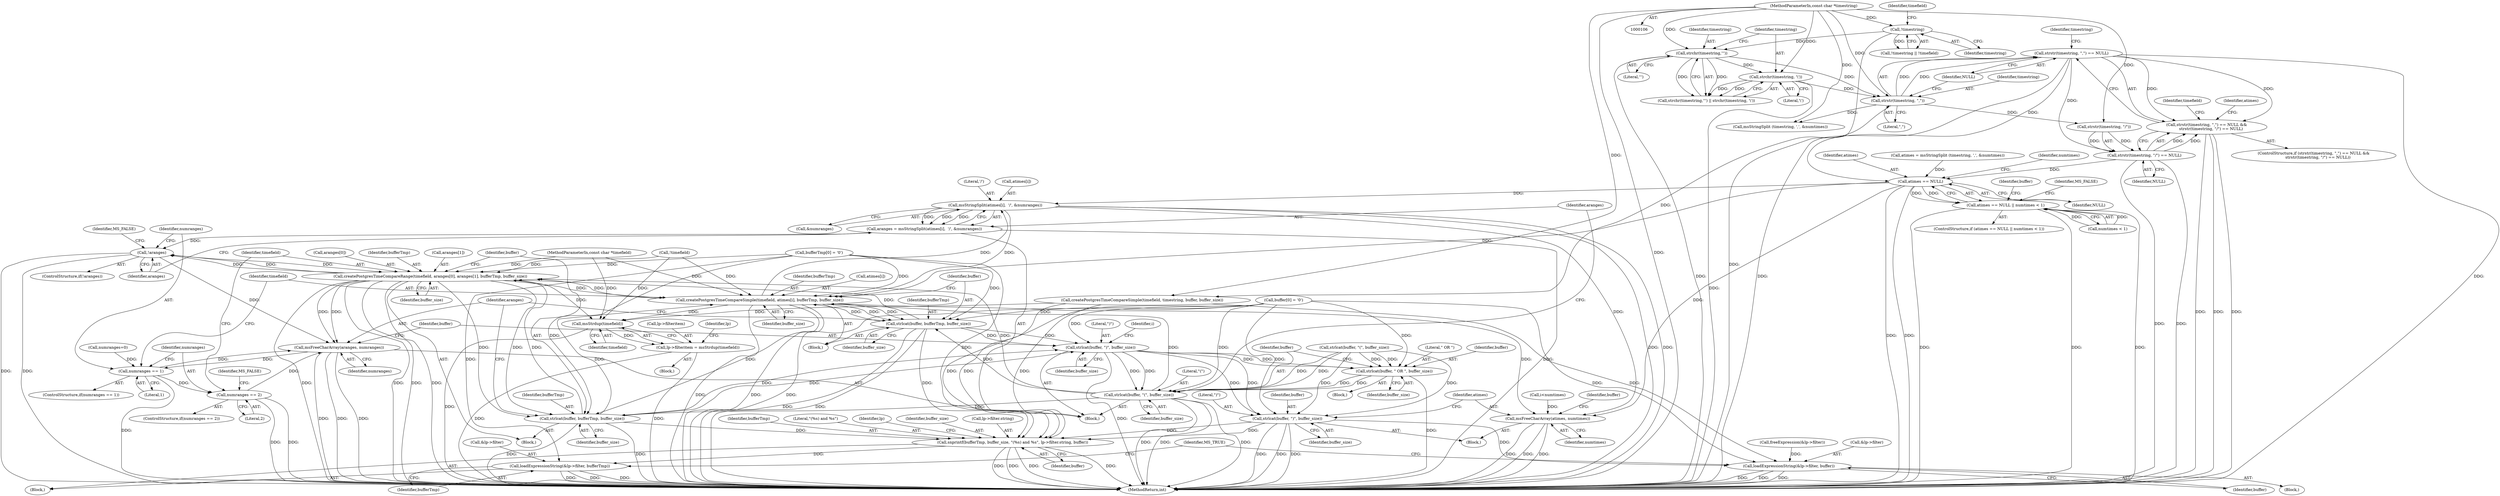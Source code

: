 digraph "0_mapserver_3a10f6b829297dae63492a8c63385044bc6953ed@API" {
"1000172" [label="(Call,strstr(timestring, \",\") == NULL)"];
"1000173" [label="(Call,strstr(timestring, \",\"))"];
"1000157" [label="(Call,strchr(timestring,'\''))"];
"1000149" [label="(Call,!timestring)"];
"1000108" [label="(MethodParameterIn,const char *timestring)"];
"1000160" [label="(Call,strchr(timestring, '\\'))"];
"1000171" [label="(Call,strstr(timestring, \",\") == NULL &&\n       strstr(timestring, \"/\") == NULL)"];
"1000177" [label="(Call,strstr(timestring, \"/\") == NULL)"];
"1000199" [label="(Call,atimes == NULL)"];
"1000198" [label="(Call,atimes == NULL || numtimes < 1)"];
"1000236" [label="(Call,msStringSplit(atimes[i],  '/', &numranges))"];
"1000234" [label="(Call,aranges = msStringSplit(atimes[i],  '/', &numranges))"];
"1000244" [label="(Call,!aranges)"];
"1000270" [label="(Call,createPostgresTimeCompareRange(timefield, aranges[0], aranges[1], bufferTmp, buffer_size))"];
"1000253" [label="(Call,createPostgresTimeCompareSimple(timefield, atimes[i], bufferTmp, buffer_size))"];
"1000260" [label="(Call,strlcat(buffer, bufferTmp, buffer_size))"];
"1000291" [label="(Call,strlcat(buffer, \")\", buffer_size))"];
"1000226" [label="(Call,strlcat(buffer, \" OR \", buffer_size))"];
"1000230" [label="(Call,strlcat(buffer, \"(\", buffer_size))"];
"1000280" [label="(Call,strlcat(buffer, bufferTmp, buffer_size))"];
"1000338" [label="(Call,snprintf(bufferTmp, buffer_size, \"(%s) and %s\", lp->filter.string, buffer))"];
"1000348" [label="(Call,loadExpressionString(&lp->filter, bufferTmp))"];
"1000295" [label="(Call,strlcat(buffer, \")\", buffer_size))"];
"1000361" [label="(Call,loadExpressionString(&lp->filter, buffer))"];
"1000299" [label="(Call,msFreeCharArray(atimes, numtimes))"];
"1000321" [label="(Call,msStrdup(timefield))"];
"1000317" [label="(Call,lp->filteritem = msStrdup(timefield))"];
"1000288" [label="(Call,msFreeCharArray(aranges, numranges))"];
"1000249" [label="(Call,numranges == 1)"];
"1000266" [label="(Call,numranges == 2)"];
"1000150" [label="(Identifier,timestring)"];
"1000175" [label="(Literal,\",\")"];
"1000161" [label="(Identifier,timestring)"];
"1000295" [label="(Call,strlcat(buffer, \")\", buffer_size))"];
"1000305" [label="(Identifier,buffer)"];
"1000362" [label="(Call,&lp->filter)"];
"1000159" [label="(Literal,'\'')"];
"1000191" [label="(Identifier,atimes)"];
"1000177" [label="(Call,strstr(timestring, \"/\") == NULL)"];
"1000235" [label="(Identifier,aranges)"];
"1000183" [label="(Call,createPostgresTimeCompareSimple(timefield, timestring, buffer, buffer_size))"];
"1000247" [label="(Identifier,MS_FALSE)"];
"1000254" [label="(Identifier,timefield)"];
"1000233" [label="(Identifier,buffer_size)"];
"1000253" [label="(Call,createPostgresTimeCompareSimple(timefield, atimes[i], bufferTmp, buffer_size))"];
"1000134" [label="(Call,buffer[0] = '\0')"];
"1000190" [label="(Call,atimes = msStringSplit (timestring, ',', &numtimes))"];
"1000368" [label="(Identifier,MS_TRUE)"];
"1000281" [label="(Identifier,buffer)"];
"1000203" [label="(Identifier,numtimes)"];
"1000197" [label="(ControlStructure,if (atimes == NULL || numtimes < 1))"];
"1000269" [label="(Block,)"];
"1000220" [label="(Block,)"];
"1000347" [label="(Identifier,buffer)"];
"1000361" [label="(Call,loadExpressionString(&lp->filter, buffer))"];
"1000279" [label="(Identifier,buffer_size)"];
"1000234" [label="(Call,aranges = msStringSplit(atimes[i],  '/', &numranges))"];
"1000288" [label="(Call,msFreeCharArray(aranges, numranges))"];
"1000294" [label="(Identifier,buffer_size)"];
"1000351" [label="(Identifier,lp)"];
"1000261" [label="(Identifier,buffer)"];
"1000151" [label="(Call,!timefield)"];
"1000326" [label="(Identifier,lp)"];
"1000296" [label="(Identifier,buffer)"];
"1000162" [label="(Literal,'\\')"];
"1000275" [label="(Call,aranges[1])"];
"1000208" [label="(Identifier,buffer)"];
"1000181" [label="(Identifier,NULL)"];
"1000270" [label="(Call,createPostgresTimeCompareRange(timefield, aranges[0], aranges[1], bufferTmp, buffer_size))"];
"1000298" [label="(Identifier,buffer_size)"];
"1000206" [label="(Identifier,MS_FALSE)"];
"1000300" [label="(Identifier,atimes)"];
"1000267" [label="(Identifier,numranges)"];
"1000280" [label="(Call,strlcat(buffer, bufferTmp, buffer_size))"];
"1000258" [label="(Identifier,bufferTmp)"];
"1000340" [label="(Identifier,buffer_size)"];
"1000317" [label="(Call,lp->filteritem = msStrdup(timefield))"];
"1000156" [label="(Call,strchr(timestring,'\'') || strchr(timestring, '\\'))"];
"1000198" [label="(Call,atimes == NULL || numtimes < 1)"];
"1000337" [label="(Block,)"];
"1000250" [label="(Identifier,numranges)"];
"1000265" [label="(ControlStructure,if(numranges == 2))"];
"1000232" [label="(Literal,\"(\")"];
"1000283" [label="(Identifier,buffer_size)"];
"1000148" [label="(Call,!timestring || !timefield)"];
"1000227" [label="(Identifier,buffer)"];
"1000172" [label="(Call,strstr(timestring, \",\") == NULL)"];
"1000109" [label="(MethodParameterIn,const char *timefield)"];
"1000236" [label="(Call,msStringSplit(atimes[i],  '/', &numranges))"];
"1000230" [label="(Call,strlcat(buffer, \"(\", buffer_size))"];
"1000263" [label="(Identifier,buffer_size)"];
"1000251" [label="(Literal,1)"];
"1000231" [label="(Identifier,buffer)"];
"1000342" [label="(Call,lp->filter.string)"];
"1000244" [label="(Call,!aranges)"];
"1000110" [label="(Block,)"];
"1000282" [label="(Identifier,bufferTmp)"];
"1000260" [label="(Call,strlcat(buffer, bufferTmp, buffer_size))"];
"1000248" [label="(ControlStructure,if(numranges == 1))"];
"1000271" [label="(Identifier,timefield)"];
"1000245" [label="(Identifier,aranges)"];
"1000292" [label="(Identifier,buffer)"];
"1000287" [label="(Identifier,MS_FALSE)"];
"1000125" [label="(Call,numranges=0)"];
"1000229" [label="(Identifier,buffer_size)"];
"1000349" [label="(Call,&lp->filter)"];
"1000189" [label="(Block,)"];
"1000173" [label="(Call,strstr(timestring, \",\"))"];
"1000301" [label="(Identifier,numtimes)"];
"1000192" [label="(Call,msStringSplit (timestring, ',', &numtimes))"];
"1000339" [label="(Identifier,bufferTmp)"];
"1000272" [label="(Call,aranges[0])"];
"1000199" [label="(Call,atimes == NULL)"];
"1000237" [label="(Call,atimes[i])"];
"1000158" [label="(Identifier,timestring)"];
"1000240" [label="(Literal,'/')"];
"1000293" [label="(Literal,\")\")"];
"1000202" [label="(Call,numtimes < 1)"];
"1000219" [label="(Identifier,i)"];
"1000338" [label="(Call,snprintf(bufferTmp, buffer_size, \"(%s) and %s\", lp->filter.string, buffer))"];
"1000201" [label="(Identifier,NULL)"];
"1000341" [label="(Literal,\"(%s) and %s\")"];
"1000356" [label="(Call,freeExpression(&lp->filter))"];
"1000322" [label="(Identifier,timefield)"];
"1000226" [label="(Call,strlcat(buffer, \" OR \", buffer_size))"];
"1000321" [label="(Call,msStrdup(timefield))"];
"1000249" [label="(Call,numranges == 1)"];
"1000266" [label="(Call,numranges == 2)"];
"1000289" [label="(Identifier,aranges)"];
"1000184" [label="(Identifier,timefield)"];
"1000176" [label="(Identifier,NULL)"];
"1000353" [label="(Identifier,bufferTmp)"];
"1000160" [label="(Call,strchr(timestring, '\\'))"];
"1000318" [label="(Call,lp->filteritem)"];
"1000139" [label="(Call,bufferTmp[0] = '\0')"];
"1000278" [label="(Identifier,bufferTmp)"];
"1000241" [label="(Call,&numranges)"];
"1000228" [label="(Literal,\" OR \")"];
"1000174" [label="(Identifier,timestring)"];
"1000215" [label="(Call,i<numtimes)"];
"1000355" [label="(Block,)"];
"1000243" [label="(ControlStructure,if(!aranges))"];
"1000171" [label="(Call,strstr(timestring, \",\") == NULL &&\n       strstr(timestring, \"/\") == NULL)"];
"1000369" [label="(MethodReturn,int)"];
"1000157" [label="(Call,strchr(timestring,'\''))"];
"1000200" [label="(Identifier,atimes)"];
"1000225" [label="(Block,)"];
"1000207" [label="(Call,strlcat(buffer, \"(\", buffer_size))"];
"1000179" [label="(Identifier,timestring)"];
"1000262" [label="(Identifier,bufferTmp)"];
"1000299" [label="(Call,msFreeCharArray(atimes, numtimes))"];
"1000152" [label="(Identifier,timefield)"];
"1000297" [label="(Literal,\")\")"];
"1000170" [label="(ControlStructure,if (strstr(timestring, \",\") == NULL &&\n       strstr(timestring, \"/\") == NULL))"];
"1000178" [label="(Call,strstr(timestring, \"/\"))"];
"1000108" [label="(MethodParameterIn,const char *timestring)"];
"1000149" [label="(Call,!timestring)"];
"1000291" [label="(Call,strlcat(buffer, \")\", buffer_size))"];
"1000348" [label="(Call,loadExpressionString(&lp->filter, bufferTmp))"];
"1000290" [label="(Identifier,numranges)"];
"1000259" [label="(Identifier,buffer_size)"];
"1000268" [label="(Literal,2)"];
"1000252" [label="(Block,)"];
"1000366" [label="(Identifier,buffer)"];
"1000255" [label="(Call,atimes[i])"];
"1000172" -> "1000171"  [label="AST: "];
"1000172" -> "1000176"  [label="CFG: "];
"1000173" -> "1000172"  [label="AST: "];
"1000176" -> "1000172"  [label="AST: "];
"1000179" -> "1000172"  [label="CFG: "];
"1000171" -> "1000172"  [label="CFG: "];
"1000172" -> "1000369"  [label="DDG: "];
"1000172" -> "1000369"  [label="DDG: "];
"1000172" -> "1000171"  [label="DDG: "];
"1000172" -> "1000171"  [label="DDG: "];
"1000173" -> "1000172"  [label="DDG: "];
"1000173" -> "1000172"  [label="DDG: "];
"1000172" -> "1000177"  [label="DDG: "];
"1000172" -> "1000199"  [label="DDG: "];
"1000173" -> "1000175"  [label="CFG: "];
"1000174" -> "1000173"  [label="AST: "];
"1000175" -> "1000173"  [label="AST: "];
"1000176" -> "1000173"  [label="CFG: "];
"1000157" -> "1000173"  [label="DDG: "];
"1000160" -> "1000173"  [label="DDG: "];
"1000108" -> "1000173"  [label="DDG: "];
"1000173" -> "1000178"  [label="DDG: "];
"1000173" -> "1000183"  [label="DDG: "];
"1000173" -> "1000192"  [label="DDG: "];
"1000157" -> "1000156"  [label="AST: "];
"1000157" -> "1000159"  [label="CFG: "];
"1000158" -> "1000157"  [label="AST: "];
"1000159" -> "1000157"  [label="AST: "];
"1000161" -> "1000157"  [label="CFG: "];
"1000156" -> "1000157"  [label="CFG: "];
"1000157" -> "1000369"  [label="DDG: "];
"1000157" -> "1000156"  [label="DDG: "];
"1000157" -> "1000156"  [label="DDG: "];
"1000149" -> "1000157"  [label="DDG: "];
"1000108" -> "1000157"  [label="DDG: "];
"1000157" -> "1000160"  [label="DDG: "];
"1000149" -> "1000148"  [label="AST: "];
"1000149" -> "1000150"  [label="CFG: "];
"1000150" -> "1000149"  [label="AST: "];
"1000152" -> "1000149"  [label="CFG: "];
"1000148" -> "1000149"  [label="CFG: "];
"1000149" -> "1000369"  [label="DDG: "];
"1000149" -> "1000148"  [label="DDG: "];
"1000108" -> "1000149"  [label="DDG: "];
"1000108" -> "1000106"  [label="AST: "];
"1000108" -> "1000369"  [label="DDG: "];
"1000108" -> "1000160"  [label="DDG: "];
"1000108" -> "1000178"  [label="DDG: "];
"1000108" -> "1000183"  [label="DDG: "];
"1000108" -> "1000192"  [label="DDG: "];
"1000160" -> "1000156"  [label="AST: "];
"1000160" -> "1000162"  [label="CFG: "];
"1000161" -> "1000160"  [label="AST: "];
"1000162" -> "1000160"  [label="AST: "];
"1000156" -> "1000160"  [label="CFG: "];
"1000160" -> "1000369"  [label="DDG: "];
"1000160" -> "1000156"  [label="DDG: "];
"1000160" -> "1000156"  [label="DDG: "];
"1000171" -> "1000170"  [label="AST: "];
"1000171" -> "1000177"  [label="CFG: "];
"1000177" -> "1000171"  [label="AST: "];
"1000184" -> "1000171"  [label="CFG: "];
"1000191" -> "1000171"  [label="CFG: "];
"1000171" -> "1000369"  [label="DDG: "];
"1000171" -> "1000369"  [label="DDG: "];
"1000171" -> "1000369"  [label="DDG: "];
"1000177" -> "1000171"  [label="DDG: "];
"1000177" -> "1000171"  [label="DDG: "];
"1000177" -> "1000181"  [label="CFG: "];
"1000178" -> "1000177"  [label="AST: "];
"1000181" -> "1000177"  [label="AST: "];
"1000177" -> "1000369"  [label="DDG: "];
"1000177" -> "1000369"  [label="DDG: "];
"1000178" -> "1000177"  [label="DDG: "];
"1000178" -> "1000177"  [label="DDG: "];
"1000177" -> "1000199"  [label="DDG: "];
"1000199" -> "1000198"  [label="AST: "];
"1000199" -> "1000201"  [label="CFG: "];
"1000200" -> "1000199"  [label="AST: "];
"1000201" -> "1000199"  [label="AST: "];
"1000203" -> "1000199"  [label="CFG: "];
"1000198" -> "1000199"  [label="CFG: "];
"1000199" -> "1000369"  [label="DDG: "];
"1000199" -> "1000369"  [label="DDG: "];
"1000199" -> "1000198"  [label="DDG: "];
"1000199" -> "1000198"  [label="DDG: "];
"1000190" -> "1000199"  [label="DDG: "];
"1000199" -> "1000236"  [label="DDG: "];
"1000199" -> "1000253"  [label="DDG: "];
"1000199" -> "1000299"  [label="DDG: "];
"1000198" -> "1000197"  [label="AST: "];
"1000198" -> "1000202"  [label="CFG: "];
"1000202" -> "1000198"  [label="AST: "];
"1000206" -> "1000198"  [label="CFG: "];
"1000208" -> "1000198"  [label="CFG: "];
"1000198" -> "1000369"  [label="DDG: "];
"1000198" -> "1000369"  [label="DDG: "];
"1000198" -> "1000369"  [label="DDG: "];
"1000202" -> "1000198"  [label="DDG: "];
"1000202" -> "1000198"  [label="DDG: "];
"1000236" -> "1000234"  [label="AST: "];
"1000236" -> "1000241"  [label="CFG: "];
"1000237" -> "1000236"  [label="AST: "];
"1000240" -> "1000236"  [label="AST: "];
"1000241" -> "1000236"  [label="AST: "];
"1000234" -> "1000236"  [label="CFG: "];
"1000236" -> "1000369"  [label="DDG: "];
"1000236" -> "1000369"  [label="DDG: "];
"1000236" -> "1000234"  [label="DDG: "];
"1000236" -> "1000234"  [label="DDG: "];
"1000236" -> "1000234"  [label="DDG: "];
"1000253" -> "1000236"  [label="DDG: "];
"1000236" -> "1000253"  [label="DDG: "];
"1000236" -> "1000299"  [label="DDG: "];
"1000234" -> "1000220"  [label="AST: "];
"1000235" -> "1000234"  [label="AST: "];
"1000245" -> "1000234"  [label="CFG: "];
"1000234" -> "1000369"  [label="DDG: "];
"1000234" -> "1000244"  [label="DDG: "];
"1000244" -> "1000243"  [label="AST: "];
"1000244" -> "1000245"  [label="CFG: "];
"1000245" -> "1000244"  [label="AST: "];
"1000247" -> "1000244"  [label="CFG: "];
"1000250" -> "1000244"  [label="CFG: "];
"1000244" -> "1000369"  [label="DDG: "];
"1000244" -> "1000369"  [label="DDG: "];
"1000270" -> "1000244"  [label="DDG: "];
"1000270" -> "1000244"  [label="DDG: "];
"1000244" -> "1000270"  [label="DDG: "];
"1000244" -> "1000288"  [label="DDG: "];
"1000270" -> "1000269"  [label="AST: "];
"1000270" -> "1000279"  [label="CFG: "];
"1000271" -> "1000270"  [label="AST: "];
"1000272" -> "1000270"  [label="AST: "];
"1000275" -> "1000270"  [label="AST: "];
"1000278" -> "1000270"  [label="AST: "];
"1000279" -> "1000270"  [label="AST: "];
"1000281" -> "1000270"  [label="CFG: "];
"1000270" -> "1000369"  [label="DDG: "];
"1000270" -> "1000369"  [label="DDG: "];
"1000270" -> "1000369"  [label="DDG: "];
"1000270" -> "1000369"  [label="DDG: "];
"1000270" -> "1000253"  [label="DDG: "];
"1000253" -> "1000270"  [label="DDG: "];
"1000151" -> "1000270"  [label="DDG: "];
"1000109" -> "1000270"  [label="DDG: "];
"1000280" -> "1000270"  [label="DDG: "];
"1000139" -> "1000270"  [label="DDG: "];
"1000260" -> "1000270"  [label="DDG: "];
"1000230" -> "1000270"  [label="DDG: "];
"1000270" -> "1000280"  [label="DDG: "];
"1000270" -> "1000280"  [label="DDG: "];
"1000270" -> "1000288"  [label="DDG: "];
"1000270" -> "1000288"  [label="DDG: "];
"1000270" -> "1000321"  [label="DDG: "];
"1000253" -> "1000252"  [label="AST: "];
"1000253" -> "1000259"  [label="CFG: "];
"1000254" -> "1000253"  [label="AST: "];
"1000255" -> "1000253"  [label="AST: "];
"1000258" -> "1000253"  [label="AST: "];
"1000259" -> "1000253"  [label="AST: "];
"1000261" -> "1000253"  [label="CFG: "];
"1000253" -> "1000369"  [label="DDG: "];
"1000253" -> "1000369"  [label="DDG: "];
"1000253" -> "1000369"  [label="DDG: "];
"1000151" -> "1000253"  [label="DDG: "];
"1000109" -> "1000253"  [label="DDG: "];
"1000280" -> "1000253"  [label="DDG: "];
"1000139" -> "1000253"  [label="DDG: "];
"1000260" -> "1000253"  [label="DDG: "];
"1000230" -> "1000253"  [label="DDG: "];
"1000253" -> "1000260"  [label="DDG: "];
"1000253" -> "1000260"  [label="DDG: "];
"1000253" -> "1000299"  [label="DDG: "];
"1000253" -> "1000321"  [label="DDG: "];
"1000260" -> "1000252"  [label="AST: "];
"1000260" -> "1000263"  [label="CFG: "];
"1000261" -> "1000260"  [label="AST: "];
"1000262" -> "1000260"  [label="AST: "];
"1000263" -> "1000260"  [label="AST: "];
"1000289" -> "1000260"  [label="CFG: "];
"1000260" -> "1000369"  [label="DDG: "];
"1000260" -> "1000369"  [label="DDG: "];
"1000230" -> "1000260"  [label="DDG: "];
"1000134" -> "1000260"  [label="DDG: "];
"1000139" -> "1000260"  [label="DDG: "];
"1000260" -> "1000291"  [label="DDG: "];
"1000260" -> "1000291"  [label="DDG: "];
"1000260" -> "1000338"  [label="DDG: "];
"1000291" -> "1000220"  [label="AST: "];
"1000291" -> "1000294"  [label="CFG: "];
"1000292" -> "1000291"  [label="AST: "];
"1000293" -> "1000291"  [label="AST: "];
"1000294" -> "1000291"  [label="AST: "];
"1000219" -> "1000291"  [label="CFG: "];
"1000291" -> "1000369"  [label="DDG: "];
"1000291" -> "1000226"  [label="DDG: "];
"1000291" -> "1000226"  [label="DDG: "];
"1000291" -> "1000230"  [label="DDG: "];
"1000291" -> "1000230"  [label="DDG: "];
"1000134" -> "1000291"  [label="DDG: "];
"1000280" -> "1000291"  [label="DDG: "];
"1000280" -> "1000291"  [label="DDG: "];
"1000291" -> "1000295"  [label="DDG: "];
"1000291" -> "1000295"  [label="DDG: "];
"1000226" -> "1000225"  [label="AST: "];
"1000226" -> "1000229"  [label="CFG: "];
"1000227" -> "1000226"  [label="AST: "];
"1000228" -> "1000226"  [label="AST: "];
"1000229" -> "1000226"  [label="AST: "];
"1000231" -> "1000226"  [label="CFG: "];
"1000226" -> "1000369"  [label="DDG: "];
"1000207" -> "1000226"  [label="DDG: "];
"1000207" -> "1000226"  [label="DDG: "];
"1000134" -> "1000226"  [label="DDG: "];
"1000226" -> "1000230"  [label="DDG: "];
"1000226" -> "1000230"  [label="DDG: "];
"1000230" -> "1000220"  [label="AST: "];
"1000230" -> "1000233"  [label="CFG: "];
"1000231" -> "1000230"  [label="AST: "];
"1000232" -> "1000230"  [label="AST: "];
"1000233" -> "1000230"  [label="AST: "];
"1000235" -> "1000230"  [label="CFG: "];
"1000230" -> "1000369"  [label="DDG: "];
"1000230" -> "1000369"  [label="DDG: "];
"1000230" -> "1000369"  [label="DDG: "];
"1000207" -> "1000230"  [label="DDG: "];
"1000207" -> "1000230"  [label="DDG: "];
"1000134" -> "1000230"  [label="DDG: "];
"1000230" -> "1000280"  [label="DDG: "];
"1000280" -> "1000269"  [label="AST: "];
"1000280" -> "1000283"  [label="CFG: "];
"1000281" -> "1000280"  [label="AST: "];
"1000282" -> "1000280"  [label="AST: "];
"1000283" -> "1000280"  [label="AST: "];
"1000289" -> "1000280"  [label="CFG: "];
"1000280" -> "1000369"  [label="DDG: "];
"1000280" -> "1000369"  [label="DDG: "];
"1000134" -> "1000280"  [label="DDG: "];
"1000139" -> "1000280"  [label="DDG: "];
"1000280" -> "1000338"  [label="DDG: "];
"1000338" -> "1000337"  [label="AST: "];
"1000338" -> "1000347"  [label="CFG: "];
"1000339" -> "1000338"  [label="AST: "];
"1000340" -> "1000338"  [label="AST: "];
"1000341" -> "1000338"  [label="AST: "];
"1000342" -> "1000338"  [label="AST: "];
"1000347" -> "1000338"  [label="AST: "];
"1000351" -> "1000338"  [label="CFG: "];
"1000338" -> "1000369"  [label="DDG: "];
"1000338" -> "1000369"  [label="DDG: "];
"1000338" -> "1000369"  [label="DDG: "];
"1000338" -> "1000369"  [label="DDG: "];
"1000139" -> "1000338"  [label="DDG: "];
"1000295" -> "1000338"  [label="DDG: "];
"1000295" -> "1000338"  [label="DDG: "];
"1000183" -> "1000338"  [label="DDG: "];
"1000183" -> "1000338"  [label="DDG: "];
"1000134" -> "1000338"  [label="DDG: "];
"1000338" -> "1000348"  [label="DDG: "];
"1000348" -> "1000337"  [label="AST: "];
"1000348" -> "1000353"  [label="CFG: "];
"1000349" -> "1000348"  [label="AST: "];
"1000353" -> "1000348"  [label="AST: "];
"1000368" -> "1000348"  [label="CFG: "];
"1000348" -> "1000369"  [label="DDG: "];
"1000348" -> "1000369"  [label="DDG: "];
"1000348" -> "1000369"  [label="DDG: "];
"1000139" -> "1000348"  [label="DDG: "];
"1000295" -> "1000189"  [label="AST: "];
"1000295" -> "1000298"  [label="CFG: "];
"1000296" -> "1000295"  [label="AST: "];
"1000297" -> "1000295"  [label="AST: "];
"1000298" -> "1000295"  [label="AST: "];
"1000300" -> "1000295"  [label="CFG: "];
"1000295" -> "1000369"  [label="DDG: "];
"1000295" -> "1000369"  [label="DDG: "];
"1000295" -> "1000369"  [label="DDG: "];
"1000207" -> "1000295"  [label="DDG: "];
"1000207" -> "1000295"  [label="DDG: "];
"1000134" -> "1000295"  [label="DDG: "];
"1000295" -> "1000361"  [label="DDG: "];
"1000361" -> "1000355"  [label="AST: "];
"1000361" -> "1000366"  [label="CFG: "];
"1000362" -> "1000361"  [label="AST: "];
"1000366" -> "1000361"  [label="AST: "];
"1000368" -> "1000361"  [label="CFG: "];
"1000361" -> "1000369"  [label="DDG: "];
"1000361" -> "1000369"  [label="DDG: "];
"1000361" -> "1000369"  [label="DDG: "];
"1000356" -> "1000361"  [label="DDG: "];
"1000183" -> "1000361"  [label="DDG: "];
"1000134" -> "1000361"  [label="DDG: "];
"1000299" -> "1000189"  [label="AST: "];
"1000299" -> "1000301"  [label="CFG: "];
"1000300" -> "1000299"  [label="AST: "];
"1000301" -> "1000299"  [label="AST: "];
"1000305" -> "1000299"  [label="CFG: "];
"1000299" -> "1000369"  [label="DDG: "];
"1000299" -> "1000369"  [label="DDG: "];
"1000299" -> "1000369"  [label="DDG: "];
"1000215" -> "1000299"  [label="DDG: "];
"1000321" -> "1000317"  [label="AST: "];
"1000321" -> "1000322"  [label="CFG: "];
"1000322" -> "1000321"  [label="AST: "];
"1000317" -> "1000321"  [label="CFG: "];
"1000321" -> "1000369"  [label="DDG: "];
"1000321" -> "1000317"  [label="DDG: "];
"1000183" -> "1000321"  [label="DDG: "];
"1000151" -> "1000321"  [label="DDG: "];
"1000109" -> "1000321"  [label="DDG: "];
"1000317" -> "1000110"  [label="AST: "];
"1000318" -> "1000317"  [label="AST: "];
"1000326" -> "1000317"  [label="CFG: "];
"1000317" -> "1000369"  [label="DDG: "];
"1000317" -> "1000369"  [label="DDG: "];
"1000288" -> "1000220"  [label="AST: "];
"1000288" -> "1000290"  [label="CFG: "];
"1000289" -> "1000288"  [label="AST: "];
"1000290" -> "1000288"  [label="AST: "];
"1000292" -> "1000288"  [label="CFG: "];
"1000288" -> "1000369"  [label="DDG: "];
"1000288" -> "1000369"  [label="DDG: "];
"1000288" -> "1000369"  [label="DDG: "];
"1000288" -> "1000249"  [label="DDG: "];
"1000266" -> "1000288"  [label="DDG: "];
"1000249" -> "1000288"  [label="DDG: "];
"1000249" -> "1000248"  [label="AST: "];
"1000249" -> "1000251"  [label="CFG: "];
"1000250" -> "1000249"  [label="AST: "];
"1000251" -> "1000249"  [label="AST: "];
"1000254" -> "1000249"  [label="CFG: "];
"1000267" -> "1000249"  [label="CFG: "];
"1000249" -> "1000369"  [label="DDG: "];
"1000125" -> "1000249"  [label="DDG: "];
"1000249" -> "1000266"  [label="DDG: "];
"1000266" -> "1000265"  [label="AST: "];
"1000266" -> "1000268"  [label="CFG: "];
"1000267" -> "1000266"  [label="AST: "];
"1000268" -> "1000266"  [label="AST: "];
"1000271" -> "1000266"  [label="CFG: "];
"1000287" -> "1000266"  [label="CFG: "];
"1000266" -> "1000369"  [label="DDG: "];
"1000266" -> "1000369"  [label="DDG: "];
}
